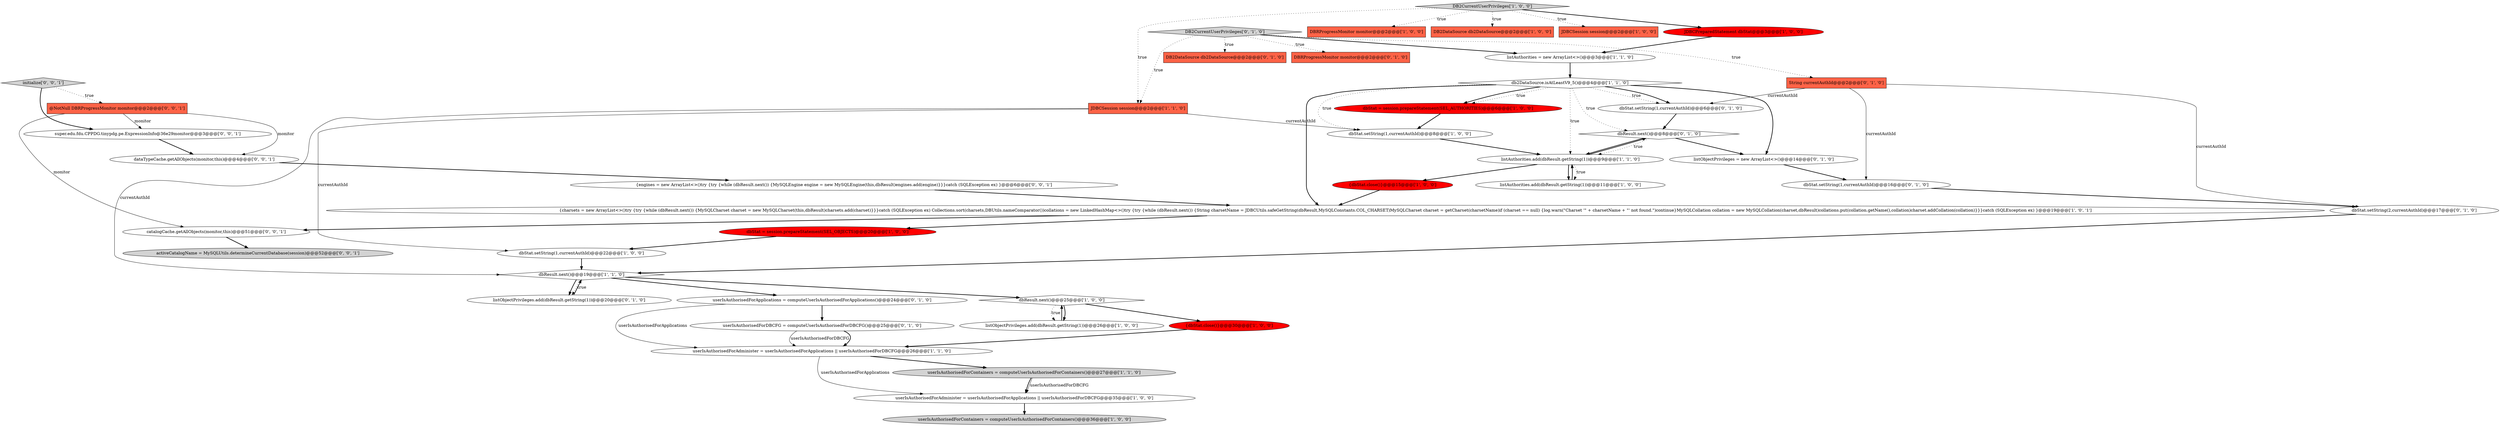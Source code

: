 digraph {
22 [style = filled, label = "dbStat = session.prepareStatement(SEL_OBJECTS)@@@20@@@['1', '0', '0']", fillcolor = red, shape = ellipse image = "AAA1AAABBB1BBB"];
23 [style = filled, label = "dbStat.setString(1,currentAuthId)@@@8@@@['1', '0', '0']", fillcolor = white, shape = ellipse image = "AAA0AAABBB1BBB"];
40 [style = filled, label = "initialize['0', '0', '1']", fillcolor = lightgray, shape = diamond image = "AAA0AAABBB3BBB"];
36 [style = filled, label = "{engines = new ArrayList<>()try {try {while (dbResult.next()) {MySQLEngine engine = new MySQLEngine(this,dbResult)engines.add(engine)}}}catch (SQLException ex) }@@@6@@@['0', '0', '1']", fillcolor = white, shape = ellipse image = "AAA0AAABBB3BBB"];
11 [style = filled, label = "{dbStat.close()}@@@30@@@['1', '0', '0']", fillcolor = red, shape = ellipse image = "AAA1AAABBB1BBB"];
4 [style = filled, label = "{charsets = new ArrayList<>()try {try {while (dbResult.next()) {MySQLCharset charset = new MySQLCharset(this,dbResult)charsets.add(charset)}}}catch (SQLException ex) Collections.sort(charsets,DBUtils.nameComparator())collations = new LinkedHashMap<>()try {try {while (dbResult.next()) {String charsetName = JDBCUtils.safeGetString(dbResult,MySQLConstants.COL_CHARSET)MySQLCharset charset = getCharset(charsetName)if (charset == null) {log.warn(\"Charset '\" + charsetName + \"' not found.\")continue}MySQLCollation collation = new MySQLCollation(charset,dbResult)collations.put(collation.getName(),collation)charset.addCollation(collation)}}}catch (SQLException ex) }@@@19@@@['1', '0', '1']", fillcolor = white, shape = ellipse image = "AAA0AAABBB1BBB"];
32 [style = filled, label = "userIsAuthorisedForApplications = computeUserIsAuthorisedForApplications()@@@24@@@['0', '1', '0']", fillcolor = white, shape = ellipse image = "AAA0AAABBB2BBB"];
27 [style = filled, label = "dbStat.setString(2,currentAuthId)@@@17@@@['0', '1', '0']", fillcolor = white, shape = ellipse image = "AAA0AAABBB2BBB"];
15 [style = filled, label = "JDBCPreparedStatement dbStat@@@3@@@['1', '0', '0']", fillcolor = red, shape = ellipse image = "AAA1AAABBB1BBB"];
21 [style = filled, label = "JDBCSession session@@@2@@@['1', '1', '0']", fillcolor = tomato, shape = box image = "AAA0AAABBB1BBB"];
37 [style = filled, label = "catalogCache.getAllObjects(monitor,this)@@@51@@@['0', '0', '1']", fillcolor = white, shape = ellipse image = "AAA0AAABBB3BBB"];
31 [style = filled, label = "dbStat.setString(1,currentAuthId)@@@6@@@['0', '1', '0']", fillcolor = white, shape = ellipse image = "AAA0AAABBB2BBB"];
33 [style = filled, label = "dbResult.next()@@@8@@@['0', '1', '0']", fillcolor = white, shape = diamond image = "AAA0AAABBB2BBB"];
5 [style = filled, label = "db2DataSource.isAtLeastV9_5()@@@4@@@['1', '1', '0']", fillcolor = white, shape = diamond image = "AAA0AAABBB1BBB"];
34 [style = filled, label = "listObjectPrivileges.add(dbResult.getString(1))@@@20@@@['0', '1', '0']", fillcolor = white, shape = ellipse image = "AAA0AAABBB2BBB"];
2 [style = filled, label = "DBRProgressMonitor monitor@@@2@@@['1', '0', '0']", fillcolor = tomato, shape = box image = "AAA0AAABBB1BBB"];
0 [style = filled, label = "userIsAuthorisedForAdminister = userIsAuthorisedForApplications || userIsAuthorisedForDBCFG@@@26@@@['1', '1', '0']", fillcolor = white, shape = ellipse image = "AAA0AAABBB1BBB"];
39 [style = filled, label = "super.edu.fdu.CPPDG.tinypdg.pe.ExpressionInfo@36e29monitor@@@3@@@['0', '0', '1']", fillcolor = white, shape = ellipse image = "AAA0AAABBB3BBB"];
26 [style = filled, label = "DB2DataSource db2DataSource@@@2@@@['0', '1', '0']", fillcolor = tomato, shape = box image = "AAA0AAABBB2BBB"];
6 [style = filled, label = "{dbStat.close()}@@@15@@@['1', '0', '0']", fillcolor = red, shape = ellipse image = "AAA1AAABBB1BBB"];
12 [style = filled, label = "DB2CurrentUserPrivileges['1', '0', '0']", fillcolor = lightgray, shape = diamond image = "AAA0AAABBB1BBB"];
28 [style = filled, label = "String currentAuthId@@@2@@@['0', '1', '0']", fillcolor = tomato, shape = box image = "AAA0AAABBB2BBB"];
38 [style = filled, label = "activeCatalogName = MySQLUtils.determineCurrentDatabase(session)@@@52@@@['0', '0', '1']", fillcolor = lightgray, shape = ellipse image = "AAA0AAABBB3BBB"];
3 [style = filled, label = "listAuthorities = new ArrayList<>()@@@3@@@['1', '1', '0']", fillcolor = white, shape = ellipse image = "AAA0AAABBB1BBB"];
8 [style = filled, label = "userIsAuthorisedForAdminister = userIsAuthorisedForApplications || userIsAuthorisedForDBCFG@@@35@@@['1', '0', '0']", fillcolor = white, shape = ellipse image = "AAA0AAABBB1BBB"];
1 [style = filled, label = "dbStat = session.prepareStatement(SEL_AUTHORITIES)@@@6@@@['1', '0', '0']", fillcolor = red, shape = ellipse image = "AAA1AAABBB1BBB"];
42 [style = filled, label = "@NotNull DBRProgressMonitor monitor@@@2@@@['0', '0', '1']", fillcolor = tomato, shape = box image = "AAA0AAABBB3BBB"];
18 [style = filled, label = "dbResult.next()@@@25@@@['1', '0', '0']", fillcolor = white, shape = diamond image = "AAA0AAABBB1BBB"];
20 [style = filled, label = "userIsAuthorisedForContainers = computeUserIsAuthorisedForContainers()@@@27@@@['1', '1', '0']", fillcolor = lightgray, shape = ellipse image = "AAA0AAABBB1BBB"];
30 [style = filled, label = "listObjectPrivileges = new ArrayList<>()@@@14@@@['0', '1', '0']", fillcolor = white, shape = ellipse image = "AAA0AAABBB2BBB"];
13 [style = filled, label = "listAuthorities.add(dbResult.getString(1))@@@11@@@['1', '0', '0']", fillcolor = white, shape = ellipse image = "AAA0AAABBB1BBB"];
24 [style = filled, label = "dbStat.setString(1,currentAuthId)@@@16@@@['0', '1', '0']", fillcolor = white, shape = ellipse image = "AAA0AAABBB2BBB"];
25 [style = filled, label = "DBRProgressMonitor monitor@@@2@@@['0', '1', '0']", fillcolor = tomato, shape = box image = "AAA0AAABBB2BBB"];
35 [style = filled, label = "DB2CurrentUserPrivileges['0', '1', '0']", fillcolor = lightgray, shape = diamond image = "AAA0AAABBB2BBB"];
14 [style = filled, label = "listAuthorities.add(dbResult.getString(1))@@@9@@@['1', '1', '0']", fillcolor = white, shape = ellipse image = "AAA0AAABBB1BBB"];
10 [style = filled, label = "dbStat.setString(1,currentAuthId)@@@22@@@['1', '0', '0']", fillcolor = white, shape = ellipse image = "AAA0AAABBB1BBB"];
17 [style = filled, label = "DB2DataSource db2DataSource@@@2@@@['1', '0', '0']", fillcolor = tomato, shape = box image = "AAA0AAABBB1BBB"];
7 [style = filled, label = "dbResult.next()@@@19@@@['1', '1', '0']", fillcolor = white, shape = diamond image = "AAA0AAABBB1BBB"];
16 [style = filled, label = "JDBCSession session@@@2@@@['1', '0', '0']", fillcolor = tomato, shape = box image = "AAA0AAABBB1BBB"];
9 [style = filled, label = "userIsAuthorisedForContainers = computeUserIsAuthorisedForContainers()@@@36@@@['1', '0', '0']", fillcolor = lightgray, shape = ellipse image = "AAA0AAABBB1BBB"];
19 [style = filled, label = "listObjectPrivileges.add(dbResult.getString(1))@@@26@@@['1', '0', '0']", fillcolor = white, shape = ellipse image = "AAA0AAABBB1BBB"];
29 [style = filled, label = "userIsAuthorisedForDBCFG = computeUserIsAuthorisedForDBCFG()@@@25@@@['0', '1', '0']", fillcolor = white, shape = ellipse image = "AAA0AAABBB2BBB"];
41 [style = filled, label = "dataTypeCache.getAllObjects(monitor,this)@@@4@@@['0', '0', '1']", fillcolor = white, shape = ellipse image = "AAA0AAABBB3BBB"];
20->8 [style = solid, label="userIsAuthorisedForDBCFG"];
5->14 [style = dotted, label="true"];
0->8 [style = solid, label="userIsAuthorisedForApplications"];
33->14 [style = bold, label=""];
30->24 [style = bold, label=""];
28->31 [style = solid, label="currentAuthId"];
29->0 [style = solid, label="userIsAuthorisedForDBCFG"];
32->0 [style = solid, label="userIsAuthorisedForApplications"];
19->18 [style = bold, label=""];
7->32 [style = bold, label=""];
12->17 [style = dotted, label="true"];
35->3 [style = bold, label=""];
42->37 [style = solid, label="monitor"];
7->34 [style = dotted, label="true"];
5->31 [style = dotted, label="true"];
5->1 [style = dotted, label="true"];
18->11 [style = bold, label=""];
36->4 [style = bold, label=""];
12->15 [style = bold, label=""];
29->0 [style = bold, label=""];
18->19 [style = bold, label=""];
5->23 [style = dotted, label="true"];
18->19 [style = dotted, label="true"];
34->7 [style = bold, label=""];
12->2 [style = dotted, label="true"];
35->26 [style = dotted, label="true"];
35->21 [style = dotted, label="true"];
5->33 [style = dotted, label="true"];
28->27 [style = solid, label="currentAuthId"];
33->14 [style = dotted, label="true"];
15->3 [style = bold, label=""];
21->23 [style = solid, label="currentAuthId"];
10->7 [style = bold, label=""];
12->21 [style = dotted, label="true"];
14->33 [style = bold, label=""];
1->23 [style = bold, label=""];
14->13 [style = dotted, label="true"];
23->14 [style = bold, label=""];
32->29 [style = bold, label=""];
5->1 [style = bold, label=""];
6->4 [style = bold, label=""];
3->5 [style = bold, label=""];
11->0 [style = bold, label=""];
20->8 [style = bold, label=""];
7->34 [style = bold, label=""];
41->36 [style = bold, label=""];
40->39 [style = bold, label=""];
5->31 [style = bold, label=""];
4->37 [style = bold, label=""];
12->16 [style = dotted, label="true"];
42->39 [style = solid, label="monitor"];
37->38 [style = bold, label=""];
31->33 [style = bold, label=""];
28->24 [style = solid, label="currentAuthId"];
5->4 [style = bold, label=""];
27->7 [style = bold, label=""];
22->10 [style = bold, label=""];
8->9 [style = bold, label=""];
33->30 [style = bold, label=""];
7->18 [style = bold, label=""];
42->41 [style = solid, label="monitor"];
35->28 [style = dotted, label="true"];
39->41 [style = bold, label=""];
0->20 [style = bold, label=""];
21->7 [style = solid, label="currentAuthId"];
5->30 [style = bold, label=""];
14->13 [style = bold, label=""];
21->10 [style = solid, label="currentAuthId"];
13->14 [style = bold, label=""];
4->22 [style = bold, label=""];
14->6 [style = bold, label=""];
24->27 [style = bold, label=""];
35->25 [style = dotted, label="true"];
40->42 [style = dotted, label="true"];
}
